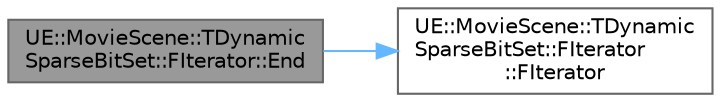 digraph "UE::MovieScene::TDynamicSparseBitSet::FIterator::End"
{
 // INTERACTIVE_SVG=YES
 // LATEX_PDF_SIZE
  bgcolor="transparent";
  edge [fontname=Helvetica,fontsize=10,labelfontname=Helvetica,labelfontsize=10];
  node [fontname=Helvetica,fontsize=10,shape=box,height=0.2,width=0.4];
  rankdir="LR";
  Node1 [id="Node000001",label="UE::MovieScene::TDynamic\lSparseBitSet::FIterator::End",height=0.2,width=0.4,color="gray40", fillcolor="grey60", style="filled", fontcolor="black",tooltip=" "];
  Node1 -> Node2 [id="edge1_Node000001_Node000002",color="steelblue1",style="solid",tooltip=" "];
  Node2 [id="Node000002",label="UE::MovieScene::TDynamic\lSparseBitSet::FIterator\l::FIterator",height=0.2,width=0.4,color="grey40", fillcolor="white", style="filled",URL="$d3/dd1/structUE_1_1MovieScene_1_1TDynamicSparseBitSet_1_1FIterator.html#af7d64106afb25e70d77a91a2bd438b57",tooltip=" "];
}
